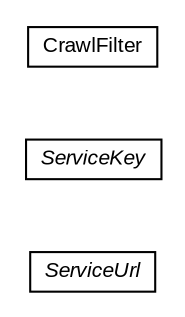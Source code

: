 #!/usr/local/bin/dot
#
# Class diagram 
# Generated by UMLGraph version R5_6-24-gf6e263 (http://www.umlgraph.org/)
#

digraph G {
	edge [fontname="arial",fontsize=10,labelfontname="arial",labelfontsize=10];
	node [fontname="arial",fontsize=10,shape=plaintext];
	nodesep=0.25;
	ranksep=0.5;
	rankdir=LR;
	// com.gwtplatform.crawler.server.ServiceUrl
	c47987 [label=<<table title="com.gwtplatform.crawler.server.ServiceUrl" border="0" cellborder="1" cellspacing="0" cellpadding="2" port="p" href="./ServiceUrl.html">
		<tr><td><table border="0" cellspacing="0" cellpadding="1">
<tr><td align="center" balign="center"><font face="arial italic"> ServiceUrl </font></td></tr>
		</table></td></tr>
		</table>>, URL="./ServiceUrl.html", fontname="arial", fontcolor="black", fontsize=10.0];
	// com.gwtplatform.crawler.server.ServiceKey
	c47988 [label=<<table title="com.gwtplatform.crawler.server.ServiceKey" border="0" cellborder="1" cellspacing="0" cellpadding="2" port="p" href="./ServiceKey.html">
		<tr><td><table border="0" cellspacing="0" cellpadding="1">
<tr><td align="center" balign="center"><font face="arial italic"> ServiceKey </font></td></tr>
		</table></td></tr>
		</table>>, URL="./ServiceKey.html", fontname="arial", fontcolor="black", fontsize=10.0];
	// com.gwtplatform.crawler.server.CrawlFilter
	c47989 [label=<<table title="com.gwtplatform.crawler.server.CrawlFilter" border="0" cellborder="1" cellspacing="0" cellpadding="2" port="p" href="./CrawlFilter.html">
		<tr><td><table border="0" cellspacing="0" cellpadding="1">
<tr><td align="center" balign="center"> CrawlFilter </td></tr>
		</table></td></tr>
		</table>>, URL="./CrawlFilter.html", fontname="arial", fontcolor="black", fontsize=10.0];
}

